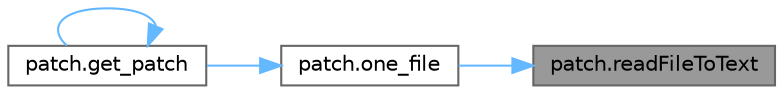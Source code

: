 digraph "patch.readFileToText"
{
 // LATEX_PDF_SIZE
  bgcolor="transparent";
  edge [fontname=Helvetica,fontsize=10,labelfontname=Helvetica,labelfontsize=10];
  node [fontname=Helvetica,fontsize=10,shape=box,height=0.2,width=0.4];
  rankdir="RL";
  Node1 [label="patch.readFileToText",height=0.2,width=0.4,color="gray40", fillcolor="grey60", style="filled", fontcolor="black",tooltip=" "];
  Node1 -> Node2 [dir="back",color="steelblue1",style="solid"];
  Node2 [label="patch.one_file",height=0.2,width=0.4,color="grey40", fillcolor="white", style="filled",URL="$d0/d9b/namespacepatch.html#aefedb268e4450f0973557fa2ee2f38b5",tooltip=" "];
  Node2 -> Node3 [dir="back",color="steelblue1",style="solid"];
  Node3 [label="patch.get_patch",height=0.2,width=0.4,color="grey40", fillcolor="white", style="filled",URL="$d0/d9b/namespacepatch.html#a1b956d0381ed223798ff3c17086254b8",tooltip=" "];
  Node3 -> Node3 [dir="back",color="steelblue1",style="solid"];
}
